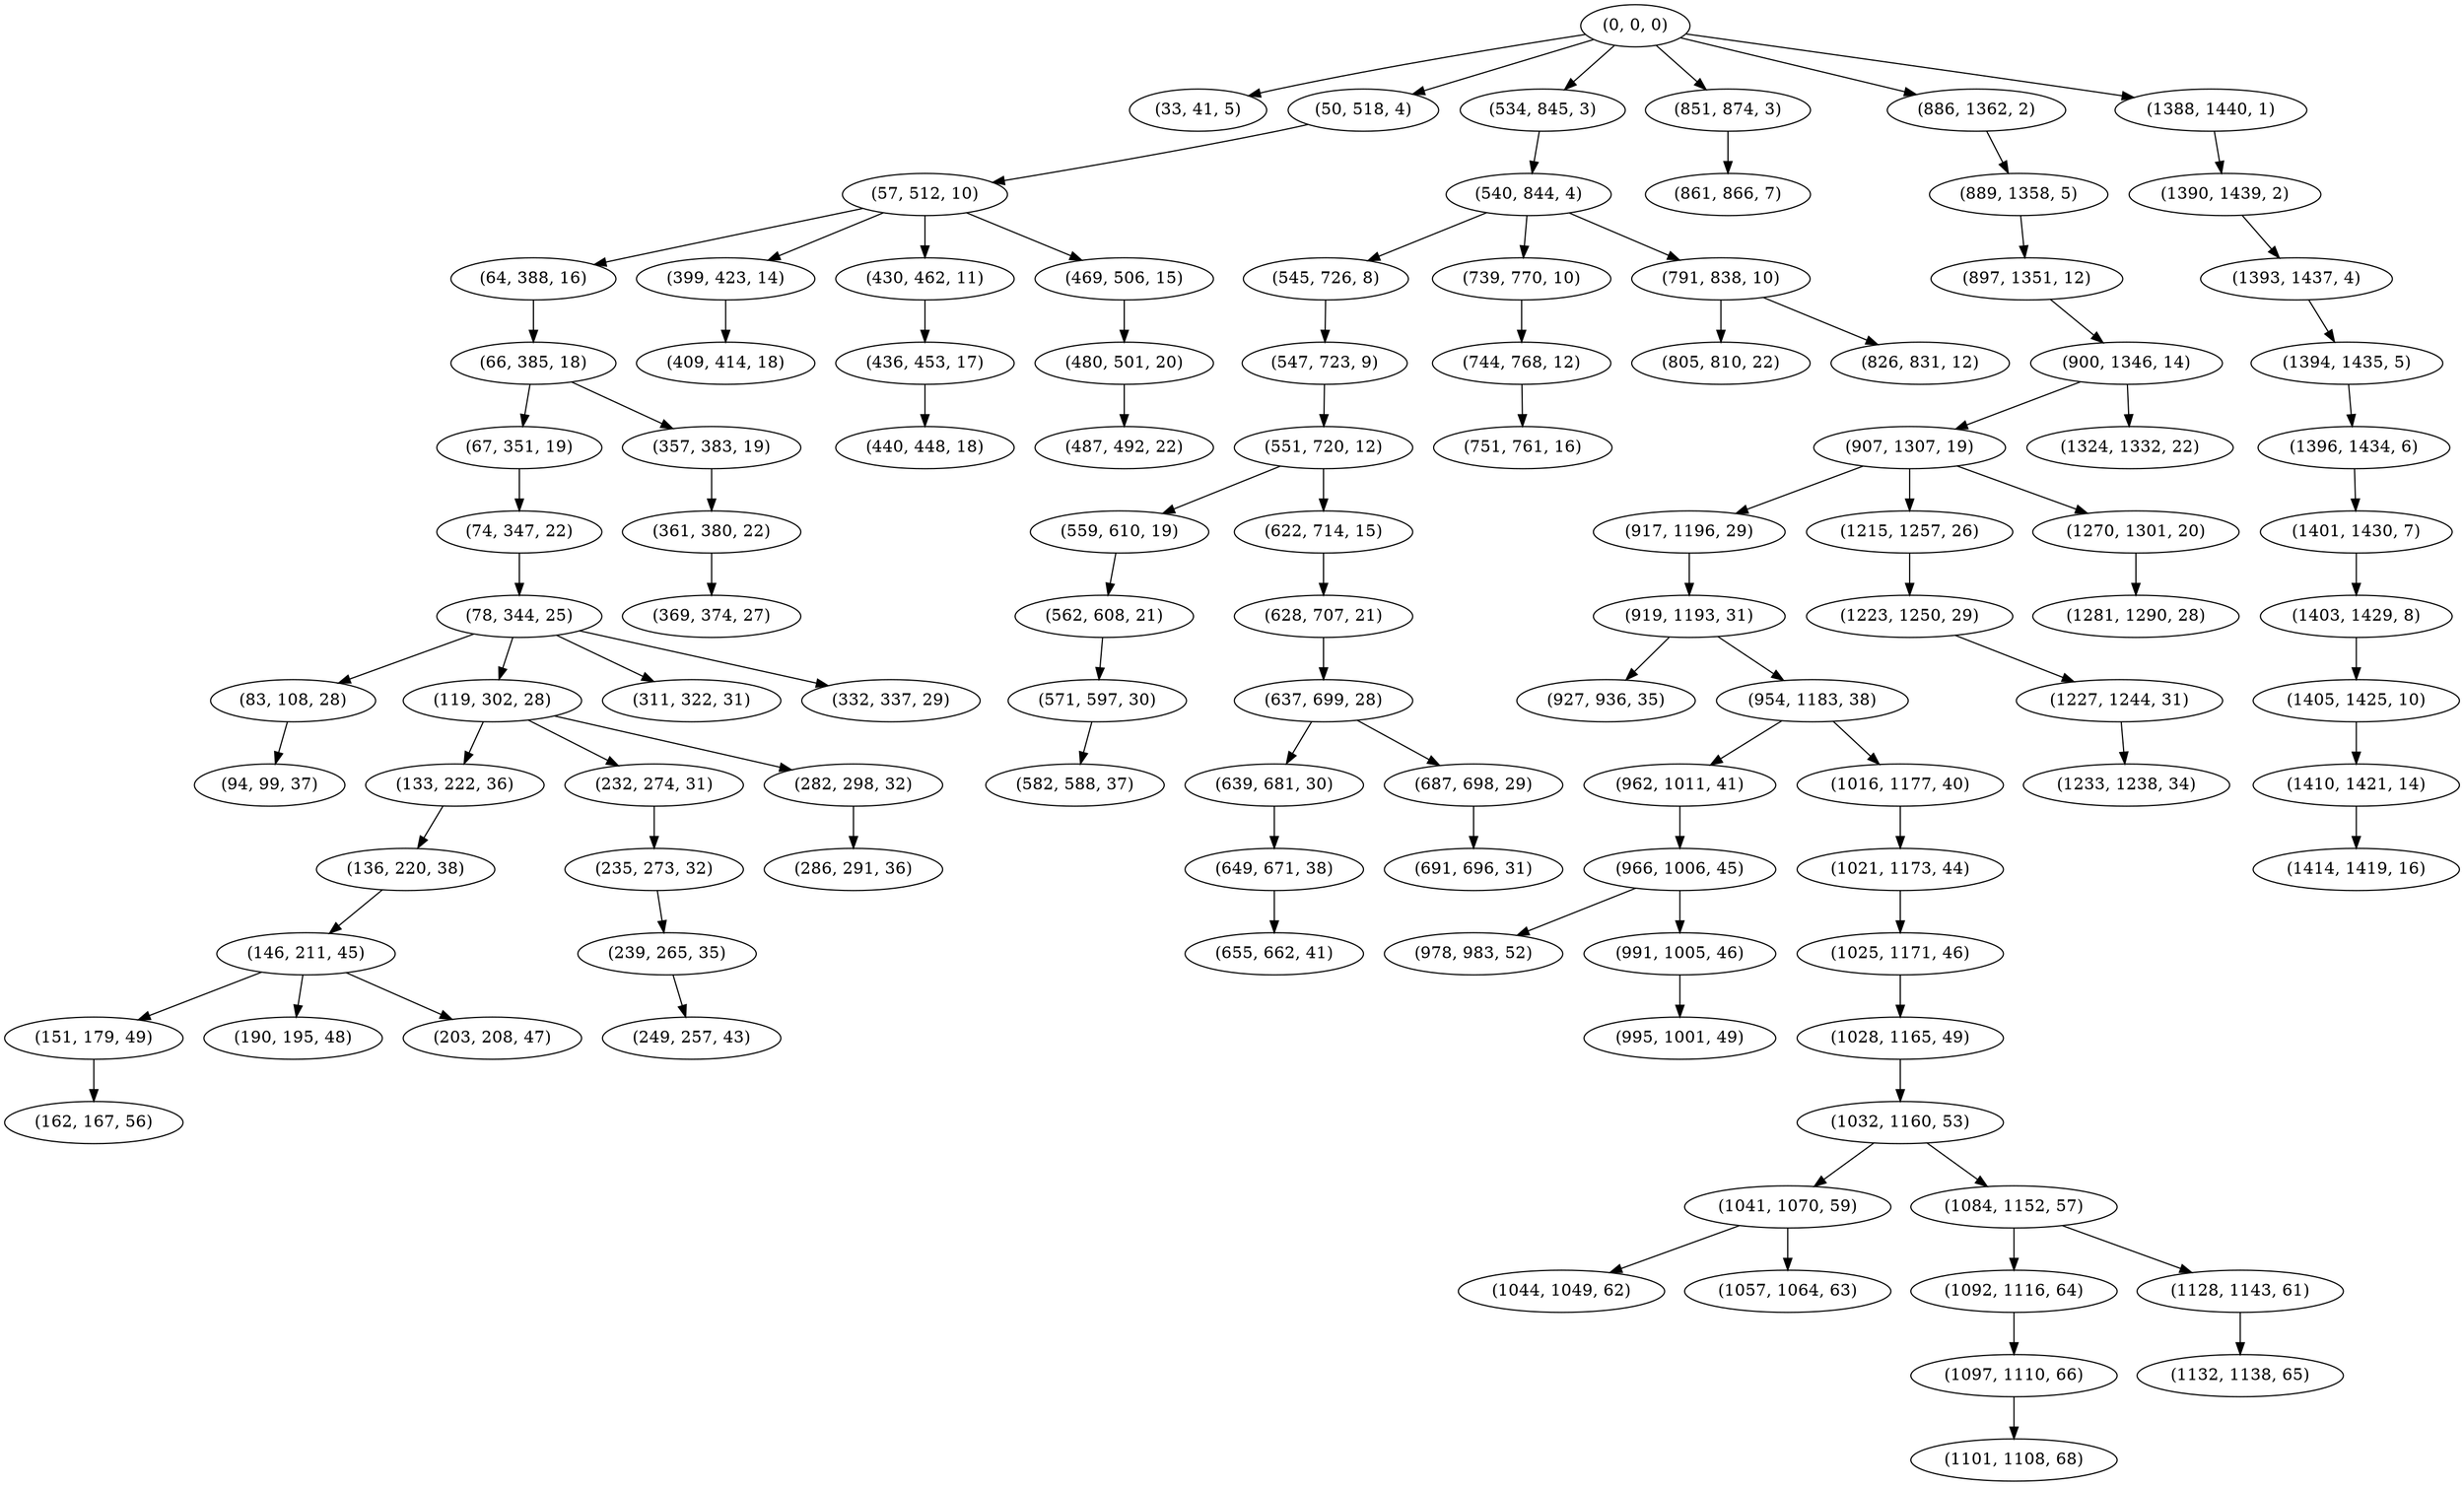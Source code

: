 digraph tree {
    "(0, 0, 0)";
    "(33, 41, 5)";
    "(50, 518, 4)";
    "(57, 512, 10)";
    "(64, 388, 16)";
    "(66, 385, 18)";
    "(67, 351, 19)";
    "(74, 347, 22)";
    "(78, 344, 25)";
    "(83, 108, 28)";
    "(94, 99, 37)";
    "(119, 302, 28)";
    "(133, 222, 36)";
    "(136, 220, 38)";
    "(146, 211, 45)";
    "(151, 179, 49)";
    "(162, 167, 56)";
    "(190, 195, 48)";
    "(203, 208, 47)";
    "(232, 274, 31)";
    "(235, 273, 32)";
    "(239, 265, 35)";
    "(249, 257, 43)";
    "(282, 298, 32)";
    "(286, 291, 36)";
    "(311, 322, 31)";
    "(332, 337, 29)";
    "(357, 383, 19)";
    "(361, 380, 22)";
    "(369, 374, 27)";
    "(399, 423, 14)";
    "(409, 414, 18)";
    "(430, 462, 11)";
    "(436, 453, 17)";
    "(440, 448, 18)";
    "(469, 506, 15)";
    "(480, 501, 20)";
    "(487, 492, 22)";
    "(534, 845, 3)";
    "(540, 844, 4)";
    "(545, 726, 8)";
    "(547, 723, 9)";
    "(551, 720, 12)";
    "(559, 610, 19)";
    "(562, 608, 21)";
    "(571, 597, 30)";
    "(582, 588, 37)";
    "(622, 714, 15)";
    "(628, 707, 21)";
    "(637, 699, 28)";
    "(639, 681, 30)";
    "(649, 671, 38)";
    "(655, 662, 41)";
    "(687, 698, 29)";
    "(691, 696, 31)";
    "(739, 770, 10)";
    "(744, 768, 12)";
    "(751, 761, 16)";
    "(791, 838, 10)";
    "(805, 810, 22)";
    "(826, 831, 12)";
    "(851, 874, 3)";
    "(861, 866, 7)";
    "(886, 1362, 2)";
    "(889, 1358, 5)";
    "(897, 1351, 12)";
    "(900, 1346, 14)";
    "(907, 1307, 19)";
    "(917, 1196, 29)";
    "(919, 1193, 31)";
    "(927, 936, 35)";
    "(954, 1183, 38)";
    "(962, 1011, 41)";
    "(966, 1006, 45)";
    "(978, 983, 52)";
    "(991, 1005, 46)";
    "(995, 1001, 49)";
    "(1016, 1177, 40)";
    "(1021, 1173, 44)";
    "(1025, 1171, 46)";
    "(1028, 1165, 49)";
    "(1032, 1160, 53)";
    "(1041, 1070, 59)";
    "(1044, 1049, 62)";
    "(1057, 1064, 63)";
    "(1084, 1152, 57)";
    "(1092, 1116, 64)";
    "(1097, 1110, 66)";
    "(1101, 1108, 68)";
    "(1128, 1143, 61)";
    "(1132, 1138, 65)";
    "(1215, 1257, 26)";
    "(1223, 1250, 29)";
    "(1227, 1244, 31)";
    "(1233, 1238, 34)";
    "(1270, 1301, 20)";
    "(1281, 1290, 28)";
    "(1324, 1332, 22)";
    "(1388, 1440, 1)";
    "(1390, 1439, 2)";
    "(1393, 1437, 4)";
    "(1394, 1435, 5)";
    "(1396, 1434, 6)";
    "(1401, 1430, 7)";
    "(1403, 1429, 8)";
    "(1405, 1425, 10)";
    "(1410, 1421, 14)";
    "(1414, 1419, 16)";
    "(0, 0, 0)" -> "(33, 41, 5)";
    "(0, 0, 0)" -> "(50, 518, 4)";
    "(0, 0, 0)" -> "(534, 845, 3)";
    "(0, 0, 0)" -> "(851, 874, 3)";
    "(0, 0, 0)" -> "(886, 1362, 2)";
    "(0, 0, 0)" -> "(1388, 1440, 1)";
    "(50, 518, 4)" -> "(57, 512, 10)";
    "(57, 512, 10)" -> "(64, 388, 16)";
    "(57, 512, 10)" -> "(399, 423, 14)";
    "(57, 512, 10)" -> "(430, 462, 11)";
    "(57, 512, 10)" -> "(469, 506, 15)";
    "(64, 388, 16)" -> "(66, 385, 18)";
    "(66, 385, 18)" -> "(67, 351, 19)";
    "(66, 385, 18)" -> "(357, 383, 19)";
    "(67, 351, 19)" -> "(74, 347, 22)";
    "(74, 347, 22)" -> "(78, 344, 25)";
    "(78, 344, 25)" -> "(83, 108, 28)";
    "(78, 344, 25)" -> "(119, 302, 28)";
    "(78, 344, 25)" -> "(311, 322, 31)";
    "(78, 344, 25)" -> "(332, 337, 29)";
    "(83, 108, 28)" -> "(94, 99, 37)";
    "(119, 302, 28)" -> "(133, 222, 36)";
    "(119, 302, 28)" -> "(232, 274, 31)";
    "(119, 302, 28)" -> "(282, 298, 32)";
    "(133, 222, 36)" -> "(136, 220, 38)";
    "(136, 220, 38)" -> "(146, 211, 45)";
    "(146, 211, 45)" -> "(151, 179, 49)";
    "(146, 211, 45)" -> "(190, 195, 48)";
    "(146, 211, 45)" -> "(203, 208, 47)";
    "(151, 179, 49)" -> "(162, 167, 56)";
    "(232, 274, 31)" -> "(235, 273, 32)";
    "(235, 273, 32)" -> "(239, 265, 35)";
    "(239, 265, 35)" -> "(249, 257, 43)";
    "(282, 298, 32)" -> "(286, 291, 36)";
    "(357, 383, 19)" -> "(361, 380, 22)";
    "(361, 380, 22)" -> "(369, 374, 27)";
    "(399, 423, 14)" -> "(409, 414, 18)";
    "(430, 462, 11)" -> "(436, 453, 17)";
    "(436, 453, 17)" -> "(440, 448, 18)";
    "(469, 506, 15)" -> "(480, 501, 20)";
    "(480, 501, 20)" -> "(487, 492, 22)";
    "(534, 845, 3)" -> "(540, 844, 4)";
    "(540, 844, 4)" -> "(545, 726, 8)";
    "(540, 844, 4)" -> "(739, 770, 10)";
    "(540, 844, 4)" -> "(791, 838, 10)";
    "(545, 726, 8)" -> "(547, 723, 9)";
    "(547, 723, 9)" -> "(551, 720, 12)";
    "(551, 720, 12)" -> "(559, 610, 19)";
    "(551, 720, 12)" -> "(622, 714, 15)";
    "(559, 610, 19)" -> "(562, 608, 21)";
    "(562, 608, 21)" -> "(571, 597, 30)";
    "(571, 597, 30)" -> "(582, 588, 37)";
    "(622, 714, 15)" -> "(628, 707, 21)";
    "(628, 707, 21)" -> "(637, 699, 28)";
    "(637, 699, 28)" -> "(639, 681, 30)";
    "(637, 699, 28)" -> "(687, 698, 29)";
    "(639, 681, 30)" -> "(649, 671, 38)";
    "(649, 671, 38)" -> "(655, 662, 41)";
    "(687, 698, 29)" -> "(691, 696, 31)";
    "(739, 770, 10)" -> "(744, 768, 12)";
    "(744, 768, 12)" -> "(751, 761, 16)";
    "(791, 838, 10)" -> "(805, 810, 22)";
    "(791, 838, 10)" -> "(826, 831, 12)";
    "(851, 874, 3)" -> "(861, 866, 7)";
    "(886, 1362, 2)" -> "(889, 1358, 5)";
    "(889, 1358, 5)" -> "(897, 1351, 12)";
    "(897, 1351, 12)" -> "(900, 1346, 14)";
    "(900, 1346, 14)" -> "(907, 1307, 19)";
    "(900, 1346, 14)" -> "(1324, 1332, 22)";
    "(907, 1307, 19)" -> "(917, 1196, 29)";
    "(907, 1307, 19)" -> "(1215, 1257, 26)";
    "(907, 1307, 19)" -> "(1270, 1301, 20)";
    "(917, 1196, 29)" -> "(919, 1193, 31)";
    "(919, 1193, 31)" -> "(927, 936, 35)";
    "(919, 1193, 31)" -> "(954, 1183, 38)";
    "(954, 1183, 38)" -> "(962, 1011, 41)";
    "(954, 1183, 38)" -> "(1016, 1177, 40)";
    "(962, 1011, 41)" -> "(966, 1006, 45)";
    "(966, 1006, 45)" -> "(978, 983, 52)";
    "(966, 1006, 45)" -> "(991, 1005, 46)";
    "(991, 1005, 46)" -> "(995, 1001, 49)";
    "(1016, 1177, 40)" -> "(1021, 1173, 44)";
    "(1021, 1173, 44)" -> "(1025, 1171, 46)";
    "(1025, 1171, 46)" -> "(1028, 1165, 49)";
    "(1028, 1165, 49)" -> "(1032, 1160, 53)";
    "(1032, 1160, 53)" -> "(1041, 1070, 59)";
    "(1032, 1160, 53)" -> "(1084, 1152, 57)";
    "(1041, 1070, 59)" -> "(1044, 1049, 62)";
    "(1041, 1070, 59)" -> "(1057, 1064, 63)";
    "(1084, 1152, 57)" -> "(1092, 1116, 64)";
    "(1084, 1152, 57)" -> "(1128, 1143, 61)";
    "(1092, 1116, 64)" -> "(1097, 1110, 66)";
    "(1097, 1110, 66)" -> "(1101, 1108, 68)";
    "(1128, 1143, 61)" -> "(1132, 1138, 65)";
    "(1215, 1257, 26)" -> "(1223, 1250, 29)";
    "(1223, 1250, 29)" -> "(1227, 1244, 31)";
    "(1227, 1244, 31)" -> "(1233, 1238, 34)";
    "(1270, 1301, 20)" -> "(1281, 1290, 28)";
    "(1388, 1440, 1)" -> "(1390, 1439, 2)";
    "(1390, 1439, 2)" -> "(1393, 1437, 4)";
    "(1393, 1437, 4)" -> "(1394, 1435, 5)";
    "(1394, 1435, 5)" -> "(1396, 1434, 6)";
    "(1396, 1434, 6)" -> "(1401, 1430, 7)";
    "(1401, 1430, 7)" -> "(1403, 1429, 8)";
    "(1403, 1429, 8)" -> "(1405, 1425, 10)";
    "(1405, 1425, 10)" -> "(1410, 1421, 14)";
    "(1410, 1421, 14)" -> "(1414, 1419, 16)";
}
